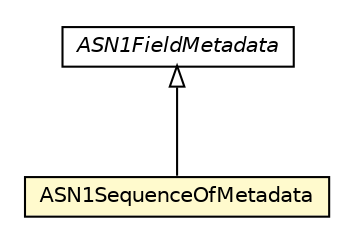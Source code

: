 #!/usr/local/bin/dot
#
# Class diagram 
# Generated by UMLGraph version R5_6-24-gf6e263 (http://www.umlgraph.org/)
#

digraph G {
	edge [fontname="Helvetica",fontsize=10,labelfontname="Helvetica",labelfontsize=10];
	node [fontname="Helvetica",fontsize=10,shape=plaintext];
	nodesep=0.25;
	ranksep=0.5;
	// org.universAAL.lddi.lib.ieeex73std.org.bn.metadata.ASN1SequenceOfMetadata
	c1755658 [label=<<table title="org.universAAL.lddi.lib.ieeex73std.org.bn.metadata.ASN1SequenceOfMetadata" border="0" cellborder="1" cellspacing="0" cellpadding="2" port="p" bgcolor="lemonChiffon" href="./ASN1SequenceOfMetadata.html">
		<tr><td><table border="0" cellspacing="0" cellpadding="1">
<tr><td align="center" balign="center"> ASN1SequenceOfMetadata </td></tr>
		</table></td></tr>
		</table>>, URL="./ASN1SequenceOfMetadata.html", fontname="Helvetica", fontcolor="black", fontsize=10.0];
	// org.universAAL.lddi.lib.ieeex73std.org.bn.metadata.ASN1FieldMetadata
	c1755662 [label=<<table title="org.universAAL.lddi.lib.ieeex73std.org.bn.metadata.ASN1FieldMetadata" border="0" cellborder="1" cellspacing="0" cellpadding="2" port="p" href="./ASN1FieldMetadata.html">
		<tr><td><table border="0" cellspacing="0" cellpadding="1">
<tr><td align="center" balign="center"><font face="Helvetica-Oblique"> ASN1FieldMetadata </font></td></tr>
		</table></td></tr>
		</table>>, URL="./ASN1FieldMetadata.html", fontname="Helvetica", fontcolor="black", fontsize=10.0];
	//org.universAAL.lddi.lib.ieeex73std.org.bn.metadata.ASN1SequenceOfMetadata extends org.universAAL.lddi.lib.ieeex73std.org.bn.metadata.ASN1FieldMetadata
	c1755662:p -> c1755658:p [dir=back,arrowtail=empty];
}

